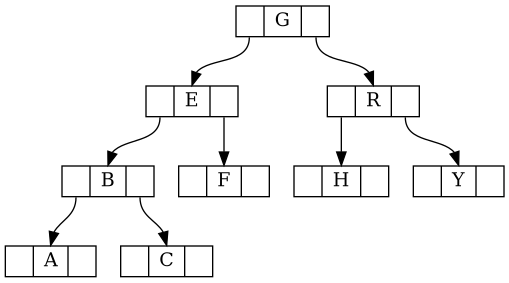 @startdot
digraph g {
	node [shape = record,height=.1];
	node0[label = "<f0> |<f1> G|<f2> "];
	node1[label = "<f0> |<f1> E|<f2> "];
	node2[label = "<f0> |<f1> B|<f2> "];
	node3[label = "<f0> |<f1> F|<f2> "];
	node4[label = "<f0> |<f1> R|<f2> "];
	node5[label = "<f0> |<f1> H|<f2> "];
	node6[label = "<f0> |<f1> Y|<f2> "];
	node7[label = "<f0> |<f1> A|<f2> "];
	node8[label = "<f0> |<f1> C|<f2> "];
	"node0":f2 -> "node4":f1;
	"node0":f0 -> "node1":f1;
	"node1":f0 -> "node2":f1;
	"node1":f2 -> "node3":f1;
	"node2":f2 -> "node8":f1;
	"node2":f0 -> "node7":f1;
	"node4":f2 -> "node6":f1;
	"node4":f0 -> "node5":f1;
}
@enddot